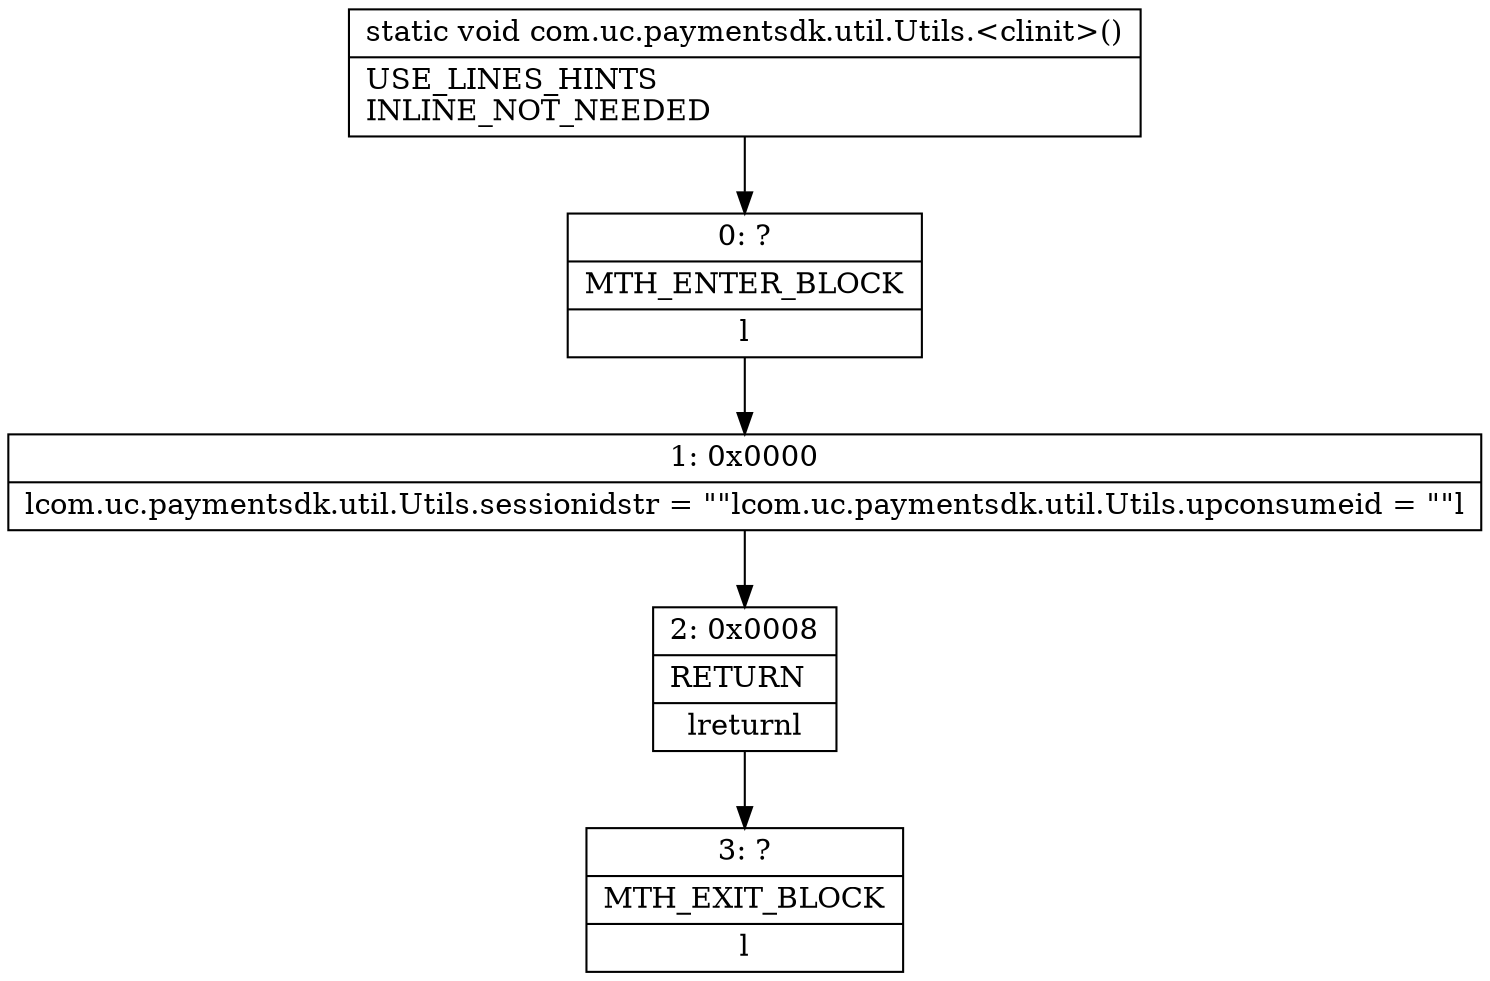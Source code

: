 digraph "CFG forcom.uc.paymentsdk.util.Utils.\<clinit\>()V" {
Node_0 [shape=record,label="{0\:\ ?|MTH_ENTER_BLOCK\l|l}"];
Node_1 [shape=record,label="{1\:\ 0x0000|lcom.uc.paymentsdk.util.Utils.sessionidstr = \"\"lcom.uc.paymentsdk.util.Utils.upconsumeid = \"\"l}"];
Node_2 [shape=record,label="{2\:\ 0x0008|RETURN\l|lreturnl}"];
Node_3 [shape=record,label="{3\:\ ?|MTH_EXIT_BLOCK\l|l}"];
MethodNode[shape=record,label="{static void com.uc.paymentsdk.util.Utils.\<clinit\>()  | USE_LINES_HINTS\lINLINE_NOT_NEEDED\l}"];
MethodNode -> Node_0;
Node_0 -> Node_1;
Node_1 -> Node_2;
Node_2 -> Node_3;
}

